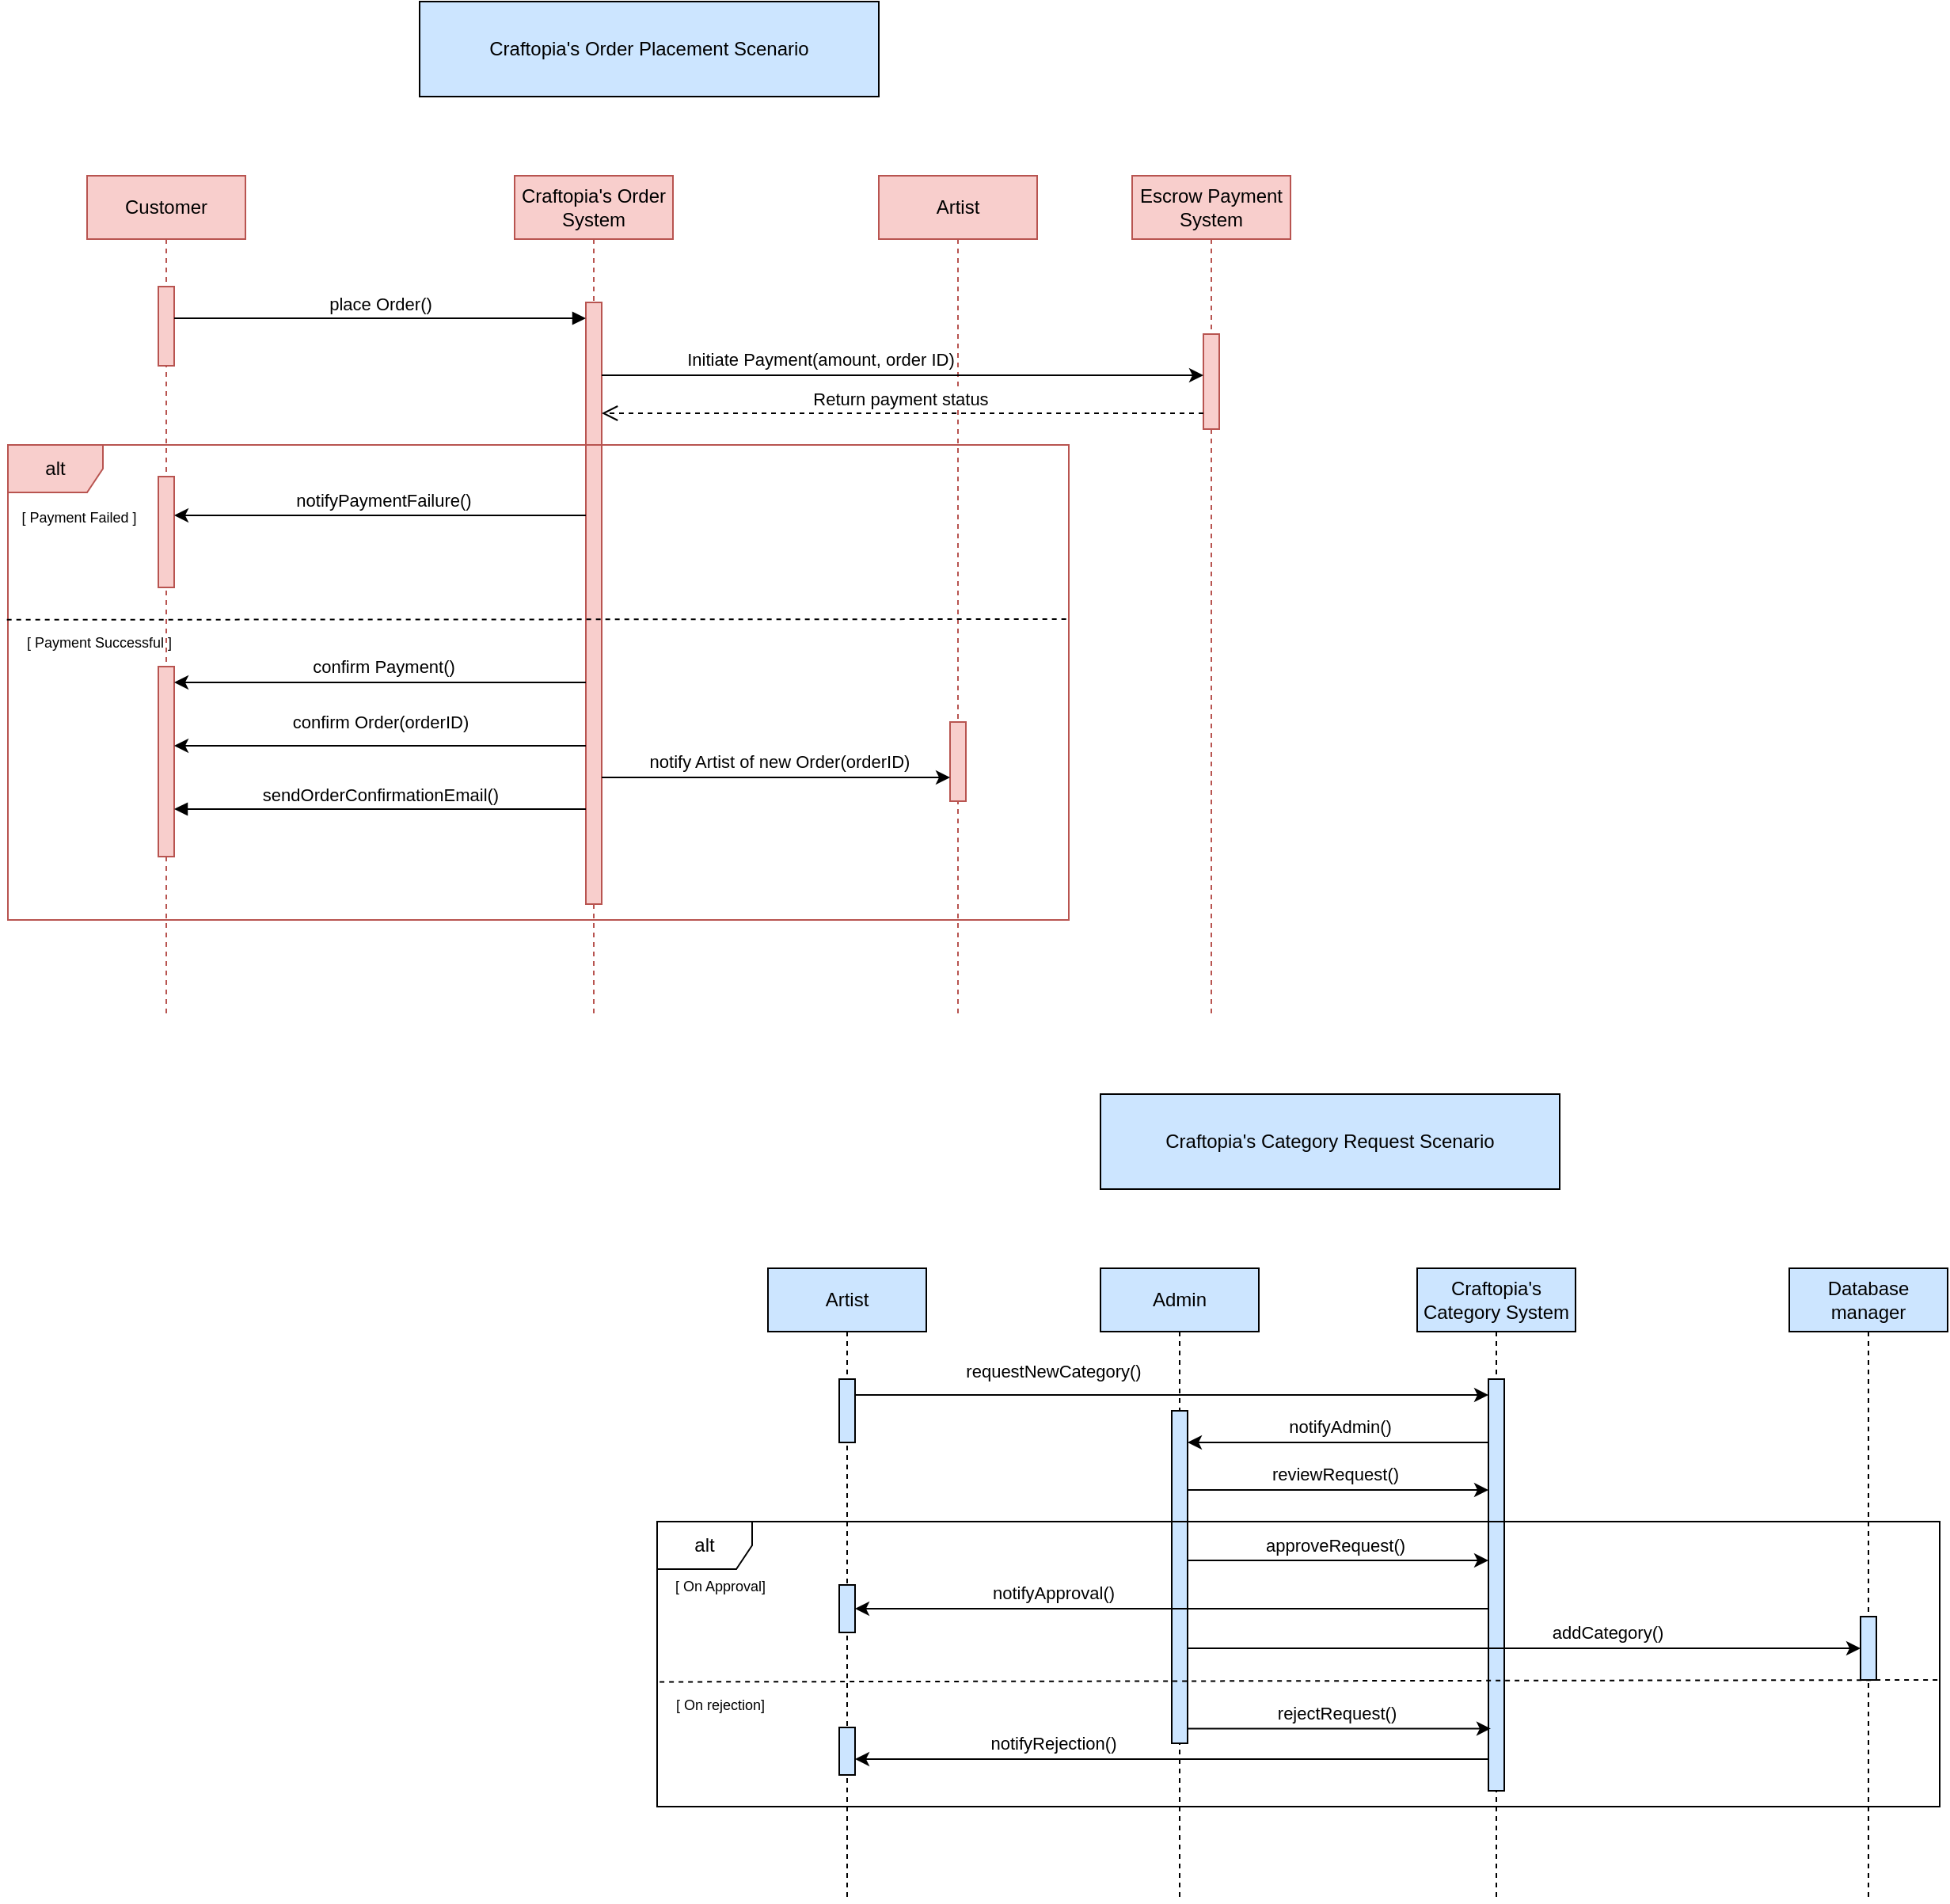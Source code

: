 <mxfile version="25.0.2">
  <diagram name="Page-1" id="2YBvvXClWsGukQMizWep">
    <mxGraphModel dx="1036" dy="614" grid="1" gridSize="10" guides="1" tooltips="1" connect="1" arrows="1" fold="1" page="1" pageScale="1" pageWidth="850" pageHeight="1100" math="0" shadow="0">
      <root>
        <mxCell id="0" />
        <mxCell id="1" parent="0" />
        <mxCell id="aM9ryv3xv72pqoxQDRHE-1" value="Customer" style="shape=umlLifeline;perimeter=lifelinePerimeter;whiteSpace=wrap;html=1;container=0;dropTarget=0;collapsible=0;recursiveResize=0;outlineConnect=0;portConstraint=eastwest;newEdgeStyle={&quot;edgeStyle&quot;:&quot;elbowEdgeStyle&quot;,&quot;elbow&quot;:&quot;vertical&quot;,&quot;curved&quot;:0,&quot;rounded&quot;:0};fillColor=#f8cecc;strokeColor=#b85450;" parent="1" vertex="1">
          <mxGeometry x="150" y="190" width="100" height="530" as="geometry" />
        </mxCell>
        <mxCell id="aM9ryv3xv72pqoxQDRHE-2" value="" style="html=1;points=[];perimeter=orthogonalPerimeter;outlineConnect=0;targetShapes=umlLifeline;portConstraint=eastwest;newEdgeStyle={&quot;edgeStyle&quot;:&quot;elbowEdgeStyle&quot;,&quot;elbow&quot;:&quot;vertical&quot;,&quot;curved&quot;:0,&quot;rounded&quot;:0};fillColor=#f8cecc;strokeColor=#b85450;" parent="aM9ryv3xv72pqoxQDRHE-1" vertex="1">
          <mxGeometry x="45" y="70" width="10" height="50" as="geometry" />
        </mxCell>
        <mxCell id="oIIINITRsta_YvvaZPx--41" value="" style="html=1;points=[];perimeter=orthogonalPerimeter;outlineConnect=0;targetShapes=umlLifeline;portConstraint=eastwest;newEdgeStyle={&quot;edgeStyle&quot;:&quot;elbowEdgeStyle&quot;,&quot;elbow&quot;:&quot;vertical&quot;,&quot;curved&quot;:0,&quot;rounded&quot;:0};fillColor=#f8cecc;strokeColor=#b85450;" parent="aM9ryv3xv72pqoxQDRHE-1" vertex="1">
          <mxGeometry x="45" y="310" width="10" height="120" as="geometry" />
        </mxCell>
        <mxCell id="aM9ryv3xv72pqoxQDRHE-5" value="Craftopia&#39;s Order System" style="shape=umlLifeline;perimeter=lifelinePerimeter;whiteSpace=wrap;html=1;container=0;dropTarget=0;collapsible=0;recursiveResize=0;outlineConnect=0;portConstraint=eastwest;newEdgeStyle={&quot;edgeStyle&quot;:&quot;elbowEdgeStyle&quot;,&quot;elbow&quot;:&quot;vertical&quot;,&quot;curved&quot;:0,&quot;rounded&quot;:0};fillColor=#f8cecc;strokeColor=#b85450;" parent="1" vertex="1">
          <mxGeometry x="420" y="190" width="100" height="530" as="geometry" />
        </mxCell>
        <mxCell id="aM9ryv3xv72pqoxQDRHE-6" value="" style="html=1;points=[];perimeter=orthogonalPerimeter;outlineConnect=0;targetShapes=umlLifeline;portConstraint=eastwest;newEdgeStyle={&quot;edgeStyle&quot;:&quot;elbowEdgeStyle&quot;,&quot;elbow&quot;:&quot;vertical&quot;,&quot;curved&quot;:0,&quot;rounded&quot;:0};fillColor=#f8cecc;strokeColor=#b85450;" parent="aM9ryv3xv72pqoxQDRHE-5" vertex="1">
          <mxGeometry x="45" y="80" width="10" height="380" as="geometry" />
        </mxCell>
        <mxCell id="aM9ryv3xv72pqoxQDRHE-7" value="place Order()" style="html=1;verticalAlign=bottom;endArrow=block;edgeStyle=elbowEdgeStyle;elbow=horizontal;curved=0;rounded=0;" parent="1" source="aM9ryv3xv72pqoxQDRHE-2" target="aM9ryv3xv72pqoxQDRHE-6" edge="1">
          <mxGeometry relative="1" as="geometry">
            <mxPoint x="395" y="280" as="sourcePoint" />
            <Array as="points">
              <mxPoint x="380" y="280" />
            </Array>
          </mxGeometry>
        </mxCell>
        <mxCell id="aM9ryv3xv72pqoxQDRHE-9" value="sendOrderConfirmationEmail()" style="html=1;verticalAlign=bottom;endArrow=block;edgeStyle=elbowEdgeStyle;elbow=vertical;curved=0;rounded=0;" parent="1" target="oIIINITRsta_YvvaZPx--41" edge="1">
          <mxGeometry relative="1" as="geometry">
            <mxPoint x="465" y="590" as="sourcePoint" />
            <Array as="points">
              <mxPoint x="410" y="590" />
              <mxPoint x="430" y="590" />
            </Array>
            <mxPoint x="220" y="590" as="targetPoint" />
          </mxGeometry>
        </mxCell>
        <mxCell id="oIIINITRsta_YvvaZPx--1" value="Craftopia&#39;s Order Placement Scenario" style="rounded=0;whiteSpace=wrap;html=1;fillColor=#CCE5FF;" parent="1" vertex="1">
          <mxGeometry x="360" y="80" width="290" height="60" as="geometry" />
        </mxCell>
        <mxCell id="oIIINITRsta_YvvaZPx--3" value="Artist" style="shape=umlLifeline;perimeter=lifelinePerimeter;whiteSpace=wrap;html=1;container=0;dropTarget=0;collapsible=0;recursiveResize=0;outlineConnect=0;portConstraint=eastwest;newEdgeStyle={&quot;edgeStyle&quot;:&quot;elbowEdgeStyle&quot;,&quot;elbow&quot;:&quot;vertical&quot;,&quot;curved&quot;:0,&quot;rounded&quot;:0};fillColor=#f8cecc;strokeColor=#b85450;" parent="1" vertex="1">
          <mxGeometry x="650" y="190" width="100" height="530" as="geometry" />
        </mxCell>
        <mxCell id="oIIINITRsta_YvvaZPx--4" value="" style="html=1;points=[];perimeter=orthogonalPerimeter;outlineConnect=0;targetShapes=umlLifeline;portConstraint=eastwest;newEdgeStyle={&quot;edgeStyle&quot;:&quot;elbowEdgeStyle&quot;,&quot;elbow&quot;:&quot;vertical&quot;,&quot;curved&quot;:0,&quot;rounded&quot;:0};fillColor=#f8cecc;strokeColor=#b85450;" parent="oIIINITRsta_YvvaZPx--3" vertex="1">
          <mxGeometry x="45" y="345" width="10" height="50" as="geometry" />
        </mxCell>
        <mxCell id="oIIINITRsta_YvvaZPx--6" value="" style="endArrow=classic;html=1;rounded=0;" parent="1" source="aM9ryv3xv72pqoxQDRHE-6" edge="1">
          <mxGeometry width="50" height="50" relative="1" as="geometry">
            <mxPoint x="480" y="570" as="sourcePoint" />
            <mxPoint x="695" y="570" as="targetPoint" />
            <Array as="points">
              <mxPoint x="565" y="570" />
            </Array>
          </mxGeometry>
        </mxCell>
        <mxCell id="oIIINITRsta_YvvaZPx--7" value="notify Artist of new Order(orderID)" style="edgeLabel;html=1;align=center;verticalAlign=middle;resizable=0;points=[];" parent="oIIINITRsta_YvvaZPx--6" vertex="1" connectable="0">
          <mxGeometry x="-0.098" y="1" relative="1" as="geometry">
            <mxPoint x="13" y="-9" as="offset" />
          </mxGeometry>
        </mxCell>
        <mxCell id="oIIINITRsta_YvvaZPx--10" value="" style="endArrow=classic;html=1;rounded=0;" parent="1" target="oIIINITRsta_YvvaZPx--41" edge="1">
          <mxGeometry width="50" height="50" relative="1" as="geometry">
            <mxPoint x="465" y="550" as="sourcePoint" />
            <mxPoint x="220" y="550" as="targetPoint" />
            <Array as="points">
              <mxPoint x="275" y="550" />
            </Array>
          </mxGeometry>
        </mxCell>
        <mxCell id="oIIINITRsta_YvvaZPx--11" value="confirm Order(orderID)" style="edgeLabel;html=1;align=center;verticalAlign=middle;resizable=0;points=[];" parent="oIIINITRsta_YvvaZPx--10" vertex="1" connectable="0">
          <mxGeometry x="0.0" y="1" relative="1" as="geometry">
            <mxPoint y="-16" as="offset" />
          </mxGeometry>
        </mxCell>
        <mxCell id="oIIINITRsta_YvvaZPx--15" value="Escrow Payment System" style="shape=umlLifeline;perimeter=lifelinePerimeter;whiteSpace=wrap;html=1;container=0;dropTarget=0;collapsible=0;recursiveResize=0;outlineConnect=0;portConstraint=eastwest;newEdgeStyle={&quot;edgeStyle&quot;:&quot;elbowEdgeStyle&quot;,&quot;elbow&quot;:&quot;vertical&quot;,&quot;curved&quot;:0,&quot;rounded&quot;:0};fillColor=#f8cecc;strokeColor=#b85450;" parent="1" vertex="1">
          <mxGeometry x="810" y="190" width="100" height="530" as="geometry" />
        </mxCell>
        <mxCell id="oIIINITRsta_YvvaZPx--16" value="" style="html=1;points=[];perimeter=orthogonalPerimeter;outlineConnect=0;targetShapes=umlLifeline;portConstraint=eastwest;newEdgeStyle={&quot;edgeStyle&quot;:&quot;elbowEdgeStyle&quot;,&quot;elbow&quot;:&quot;vertical&quot;,&quot;curved&quot;:0,&quot;rounded&quot;:0};fillColor=#f8cecc;strokeColor=#b85450;" parent="oIIINITRsta_YvvaZPx--15" vertex="1">
          <mxGeometry x="45" y="100" width="10" height="60" as="geometry" />
        </mxCell>
        <mxCell id="oIIINITRsta_YvvaZPx--17" value="" style="endArrow=classic;html=1;rounded=0;" parent="1" edge="1">
          <mxGeometry width="50" height="50" relative="1" as="geometry">
            <mxPoint x="475" y="316" as="sourcePoint" />
            <mxPoint x="855" y="316" as="targetPoint" />
          </mxGeometry>
        </mxCell>
        <mxCell id="oIIINITRsta_YvvaZPx--18" value="Initiate Payment(amount, order ID)" style="edgeLabel;html=1;align=center;verticalAlign=middle;resizable=0;points=[];" parent="oIIINITRsta_YvvaZPx--17" vertex="1" connectable="0">
          <mxGeometry x="-0.276" y="4" relative="1" as="geometry">
            <mxPoint y="-6" as="offset" />
          </mxGeometry>
        </mxCell>
        <mxCell id="oIIINITRsta_YvvaZPx--19" value="" style="endArrow=classic;html=1;rounded=0;" parent="1" target="oIIINITRsta_YvvaZPx--41" edge="1">
          <mxGeometry width="50" height="50" relative="1" as="geometry">
            <mxPoint x="465" y="510" as="sourcePoint" />
            <mxPoint x="220" y="510" as="targetPoint" />
          </mxGeometry>
        </mxCell>
        <mxCell id="oIIINITRsta_YvvaZPx--20" value="confirm Payment()" style="edgeLabel;html=1;align=center;verticalAlign=middle;resizable=0;points=[];" parent="oIIINITRsta_YvvaZPx--19" vertex="1" connectable="0">
          <mxGeometry x="0.013" y="1" relative="1" as="geometry">
            <mxPoint x="3" y="-11" as="offset" />
          </mxGeometry>
        </mxCell>
        <mxCell id="oIIINITRsta_YvvaZPx--24" value="Return payment status&amp;nbsp;" style="html=1;verticalAlign=bottom;endArrow=open;dashed=1;endSize=8;edgeStyle=elbowEdgeStyle;elbow=vertical;curved=0;rounded=0;" parent="1" source="oIIINITRsta_YvvaZPx--16" edge="1">
          <mxGeometry relative="1" as="geometry">
            <mxPoint x="475" y="340" as="targetPoint" />
            <Array as="points" />
            <mxPoint x="840" y="340" as="sourcePoint" />
          </mxGeometry>
        </mxCell>
        <mxCell id="oIIINITRsta_YvvaZPx--32" value="alt" style="shape=umlFrame;whiteSpace=wrap;html=1;pointerEvents=0;fillColor=#f8cecc;strokeColor=#b85450;" parent="1" vertex="1">
          <mxGeometry x="100" y="360" width="670" height="300" as="geometry" />
        </mxCell>
        <mxCell id="oIIINITRsta_YvvaZPx--42" value="" style="endArrow=none;dashed=1;html=1;rounded=0;entryX=0.998;entryY=0.579;entryDx=0;entryDy=0;entryPerimeter=0;exitX=-0.001;exitY=0.368;exitDx=0;exitDy=0;exitPerimeter=0;" parent="1" source="oIIINITRsta_YvvaZPx--32" edge="1">
          <mxGeometry width="50" height="50" relative="1" as="geometry">
            <mxPoint x="114.62" y="470.0" as="sourcePoint" />
            <mxPoint x="770.0" y="470.0" as="targetPoint" />
          </mxGeometry>
        </mxCell>
        <mxCell id="oIIINITRsta_YvvaZPx--43" value="&lt;font style=&quot;font-size: 9px;&quot;&gt;[ Payment Failed ]&lt;/font&gt;" style="text;html=1;align=center;verticalAlign=middle;whiteSpace=wrap;rounded=0;" parent="1" vertex="1">
          <mxGeometry x="95" y="390" width="100" height="30" as="geometry" />
        </mxCell>
        <mxCell id="oIIINITRsta_YvvaZPx--44" value="&lt;font style=&quot;font-size: 9px;&quot;&gt;[ Payment Successful ]&lt;/font&gt;" style="text;whiteSpace=wrap;html=1;" parent="1" vertex="1">
          <mxGeometry x="110" y="470" width="100" height="30" as="geometry" />
        </mxCell>
        <mxCell id="oIIINITRsta_YvvaZPx--45" value="" style="html=1;points=[];perimeter=orthogonalPerimeter;outlineConnect=0;targetShapes=umlLifeline;portConstraint=eastwest;newEdgeStyle={&quot;edgeStyle&quot;:&quot;elbowEdgeStyle&quot;,&quot;elbow&quot;:&quot;vertical&quot;,&quot;curved&quot;:0,&quot;rounded&quot;:0};fillColor=#f8cecc;strokeColor=#b85450;" parent="1" vertex="1">
          <mxGeometry x="195" y="380" width="10" height="70" as="geometry" />
        </mxCell>
        <mxCell id="oIIINITRsta_YvvaZPx--47" value="" style="endArrow=classic;html=1;rounded=0;" parent="1" edge="1">
          <mxGeometry width="50" height="50" relative="1" as="geometry">
            <mxPoint x="465" y="404.5" as="sourcePoint" />
            <mxPoint x="205" y="404.5" as="targetPoint" />
          </mxGeometry>
        </mxCell>
        <mxCell id="oIIINITRsta_YvvaZPx--48" value="&lt;span style=&quot;color: rgba(0, 0, 0, 0); font-family: monospace; font-size: 0px; text-align: start; background-color: rgb(251, 251, 251);&quot;&gt;%3CmxGraphModel%3E%3Croot%3E%3CmxCell%20id%3D%220%22%2F%3E%3CmxCell%20id%3D%221%22%20parent%3D%220%22%2F%3E%3CmxCell%20id%3D%222%22%20value%3D%22%22%20style%3D%22endArrow%3Dclassic%3Bhtml%3D1%3Brounded%3D0%3B%22%20edge%3D%221%22%20parent%3D%221%22%3E%3CmxGeometry%20width%3D%2250%22%20height%3D%2250%22%20relative%3D%221%22%20as%3D%22geometry%22%3E%3CmxPoint%20x%3D%22465%22%20y%3D%22510%22%20as%3D%22sourcePoint%22%2F%3E%3CmxPoint%20x%3D%22205%22%20y%3D%22510%22%20as%3D%22targetPoint%22%2F%3E%3C%2FmxGeometry%3E%3C%2FmxCell%3E%3CmxCell%20id%3D%223%22%20value%3D%22confirm%20Payment()%22%20style%3D%22edgeLabel%3Bhtml%3D1%3Balign%3Dcenter%3BverticalAlign%3Dmiddle%3Bresizable%3D0%3Bpoints%3D%5B%5D%3B%22%20vertex%3D%221%22%20connectable%3D%220%22%20parent%3D%222%22%3E%3CmxGeometry%20x%3D%220.013%22%20y%3D%221%22%20relative%3D%221%22%20as%3D%22geometry%22%3E%3CmxPoint%20x%3D%223%22%20y%3D%22-11%22%20as%3D%22offset%22%2F%3E%3C%2FmxGeometry%3E%3C%2FmxCell%3E%3C%2Froot%3E%3C%2FmxGraphModel%3E&lt;/span&gt;&lt;span style=&quot;color: rgba(0, 0, 0, 0); font-family: monospace; font-size: 0px; text-align: start; background-color: rgb(251, 251, 251);&quot;&gt;%3CmxGraphModel%3E%3Croot%3E%3CmxCell%20id%3D%220%22%2F%3E%3CmxCell%20id%3D%221%22%20parent%3D%220%22%2F%3E%3CmxCell%20id%3D%222%22%20value%3D%22%22%20style%3D%22endArrow%3Dclassic%3Bhtml%3D1%3Brounded%3D0%3B%22%20edge%3D%221%22%20parent%3D%221%22%3E%3CmxGeometry%20width%3D%2250%22%20height%3D%2250%22%20relative%3D%221%22%20as%3D%22geometry%22%3E%3CmxPoint%20x%3D%22465%22%20y%3D%22510%22%20as%3D%22sourcePoint%22%2F%3E%3CmxPoint%20x%3D%22205%22%20y%3D%22510%22%20as%3D%22targetPoint%22%2F%3E%3C%2FmxGeometry%3E%3C%2FmxCell%3E%3CmxCell%20id%3D%223%22%20value%3D%22confirm%20Payment()%22%20style%3D%22edgeLabel%3Bhtml%3D1%3Balign%3Dcenter%3BverticalAlign%3Dmiddle%3Bresizable%3D0%3Bpoints%3D%5B%5D%3B%22%20vertex%3D%221%22%20connectable%3D%220%22%20parent%3D%222%22%3E%3CmxGeometry%20x%3D%220.013%22%20y%3D%221%22%20relative%3D%221%22%20as%3D%22geometry%22%3E%3CmxPoint%20x%3D%223%22%20y%3D%22-11%22%20as%3D%22offset%22%2F%3E%3C%2FmxGeometry%3E%3C%2FmxCell%3E%3C%2Froot%3E%3C%2FmxGraphModel%3E&lt;/span&gt;notifyPaymentFailure()" style="edgeLabel;html=1;align=center;verticalAlign=middle;resizable=0;points=[];" parent="oIIINITRsta_YvvaZPx--47" vertex="1" connectable="0">
          <mxGeometry x="0.013" y="1" relative="1" as="geometry">
            <mxPoint x="3" y="-11" as="offset" />
          </mxGeometry>
        </mxCell>
        <mxCell id="oIIINITRsta_YvvaZPx--51" value="Craftopia&#39;s Category Request Scenario" style="rounded=0;whiteSpace=wrap;html=1;fillColor=#CCE5FF;" parent="1" vertex="1">
          <mxGeometry x="790" y="770" width="290" height="60" as="geometry" />
        </mxCell>
        <mxCell id="oIIINITRsta_YvvaZPx--58" value="Artist" style="shape=umlLifeline;perimeter=lifelinePerimeter;whiteSpace=wrap;html=1;container=0;dropTarget=0;collapsible=0;recursiveResize=0;outlineConnect=0;portConstraint=eastwest;newEdgeStyle={&quot;edgeStyle&quot;:&quot;elbowEdgeStyle&quot;,&quot;elbow&quot;:&quot;vertical&quot;,&quot;curved&quot;:0,&quot;rounded&quot;:0};fillColor=#CCE5FF;" parent="1" vertex="1">
          <mxGeometry x="580" y="880" width="100" height="400" as="geometry" />
        </mxCell>
        <mxCell id="oIIINITRsta_YvvaZPx--59" value="" style="html=1;points=[];perimeter=orthogonalPerimeter;outlineConnect=0;targetShapes=umlLifeline;portConstraint=eastwest;newEdgeStyle={&quot;edgeStyle&quot;:&quot;elbowEdgeStyle&quot;,&quot;elbow&quot;:&quot;vertical&quot;,&quot;curved&quot;:0,&quot;rounded&quot;:0};fillColor=#CCE5FF;" parent="oIIINITRsta_YvvaZPx--58" vertex="1">
          <mxGeometry x="45" y="70" width="10" height="40" as="geometry" />
        </mxCell>
        <mxCell id="oIIINITRsta_YvvaZPx--60" value="" style="html=1;points=[];perimeter=orthogonalPerimeter;outlineConnect=0;targetShapes=umlLifeline;portConstraint=eastwest;newEdgeStyle={&quot;edgeStyle&quot;:&quot;elbowEdgeStyle&quot;,&quot;elbow&quot;:&quot;vertical&quot;,&quot;curved&quot;:0,&quot;rounded&quot;:0};fillColor=#CCE5FF;" parent="oIIINITRsta_YvvaZPx--58" vertex="1">
          <mxGeometry x="45" y="200" width="10" height="30" as="geometry" />
        </mxCell>
        <mxCell id="oIIINITRsta_YvvaZPx--61" value="Craftopia&#39;s Category System" style="shape=umlLifeline;perimeter=lifelinePerimeter;whiteSpace=wrap;html=1;container=0;dropTarget=0;collapsible=0;recursiveResize=0;outlineConnect=0;portConstraint=eastwest;newEdgeStyle={&quot;edgeStyle&quot;:&quot;elbowEdgeStyle&quot;,&quot;elbow&quot;:&quot;vertical&quot;,&quot;curved&quot;:0,&quot;rounded&quot;:0};fillColor=#CCE5FF;" parent="1" vertex="1">
          <mxGeometry x="990" y="880" width="100" height="400" as="geometry" />
        </mxCell>
        <mxCell id="oIIINITRsta_YvvaZPx--62" value="" style="html=1;points=[];perimeter=orthogonalPerimeter;outlineConnect=0;targetShapes=umlLifeline;portConstraint=eastwest;newEdgeStyle={&quot;edgeStyle&quot;:&quot;elbowEdgeStyle&quot;,&quot;elbow&quot;:&quot;vertical&quot;,&quot;curved&quot;:0,&quot;rounded&quot;:0};fillColor=#CCE5FF;" parent="oIIINITRsta_YvvaZPx--61" vertex="1">
          <mxGeometry x="45" y="70" width="10" height="260" as="geometry" />
        </mxCell>
        <mxCell id="oIIINITRsta_YvvaZPx--64" value="Admin" style="shape=umlLifeline;perimeter=lifelinePerimeter;whiteSpace=wrap;html=1;container=0;dropTarget=0;collapsible=0;recursiveResize=0;outlineConnect=0;portConstraint=eastwest;newEdgeStyle={&quot;edgeStyle&quot;:&quot;elbowEdgeStyle&quot;,&quot;elbow&quot;:&quot;vertical&quot;,&quot;curved&quot;:0,&quot;rounded&quot;:0};fillColor=#CCE5FF;" parent="1" vertex="1">
          <mxGeometry x="790" y="880" width="100" height="400" as="geometry" />
        </mxCell>
        <mxCell id="oIIINITRsta_YvvaZPx--65" value="" style="html=1;points=[];perimeter=orthogonalPerimeter;outlineConnect=0;targetShapes=umlLifeline;portConstraint=eastwest;newEdgeStyle={&quot;edgeStyle&quot;:&quot;elbowEdgeStyle&quot;,&quot;elbow&quot;:&quot;vertical&quot;,&quot;curved&quot;:0,&quot;rounded&quot;:0};fillColor=#CCE5FF;" parent="oIIINITRsta_YvvaZPx--64" vertex="1">
          <mxGeometry x="45" y="90" width="10" height="210" as="geometry" />
        </mxCell>
        <mxCell id="oIIINITRsta_YvvaZPx--67" value="" style="endArrow=classic;html=1;rounded=0;" parent="1" target="oIIINITRsta_YvvaZPx--62" edge="1">
          <mxGeometry width="50" height="50" relative="1" as="geometry">
            <mxPoint x="635" y="960" as="sourcePoint" />
            <mxPoint x="835" y="960" as="targetPoint" />
          </mxGeometry>
        </mxCell>
        <mxCell id="oIIINITRsta_YvvaZPx--68" value="requestNewCategory()" style="edgeLabel;html=1;align=center;verticalAlign=middle;resizable=0;points=[];" parent="oIIINITRsta_YvvaZPx--67" vertex="1" connectable="0">
          <mxGeometry x="-0.007" y="1" relative="1" as="geometry">
            <mxPoint x="-74" y="-14" as="offset" />
          </mxGeometry>
        </mxCell>
        <mxCell id="oIIINITRsta_YvvaZPx--69" value="" style="endArrow=classic;html=1;rounded=0;" parent="1" edge="1">
          <mxGeometry width="50" height="50" relative="1" as="geometry">
            <mxPoint x="1035" y="990" as="sourcePoint" />
            <mxPoint x="845" y="990" as="targetPoint" />
          </mxGeometry>
        </mxCell>
        <mxCell id="oIIINITRsta_YvvaZPx--70" value="notifyAdmin()" style="edgeLabel;html=1;align=center;verticalAlign=middle;resizable=0;points=[];" parent="oIIINITRsta_YvvaZPx--69" vertex="1" connectable="0">
          <mxGeometry x="-0.007" y="-1" relative="1" as="geometry">
            <mxPoint y="-9" as="offset" />
          </mxGeometry>
        </mxCell>
        <mxCell id="oIIINITRsta_YvvaZPx--73" value="" style="endArrow=classic;html=1;rounded=0;" parent="1" edge="1">
          <mxGeometry width="50" height="50" relative="1" as="geometry">
            <mxPoint x="845" y="1020" as="sourcePoint" />
            <mxPoint x="1035" y="1020" as="targetPoint" />
          </mxGeometry>
        </mxCell>
        <mxCell id="oIIINITRsta_YvvaZPx--74" value="reviewRequest()" style="edgeLabel;html=1;align=center;verticalAlign=middle;resizable=0;points=[];" parent="oIIINITRsta_YvvaZPx--73" vertex="1" connectable="0">
          <mxGeometry x="-0.015" relative="1" as="geometry">
            <mxPoint x="-1" y="-10" as="offset" />
          </mxGeometry>
        </mxCell>
        <mxCell id="oIIINITRsta_YvvaZPx--91" value="alt" style="shape=umlFrame;whiteSpace=wrap;html=1;pointerEvents=0;" parent="1" vertex="1">
          <mxGeometry x="510" y="1040" width="810" height="180" as="geometry" />
        </mxCell>
        <mxCell id="oIIINITRsta_YvvaZPx--92" value="" style="endArrow=classic;html=1;rounded=0;" parent="1" edge="1">
          <mxGeometry width="50" height="50" relative="1" as="geometry">
            <mxPoint x="845" y="1064.55" as="sourcePoint" />
            <mxPoint x="1035" y="1064.55" as="targetPoint" />
          </mxGeometry>
        </mxCell>
        <mxCell id="oIIINITRsta_YvvaZPx--93" value="approveRequest()" style="edgeLabel;html=1;align=center;verticalAlign=middle;resizable=0;points=[];" parent="oIIINITRsta_YvvaZPx--92" vertex="1" connectable="0">
          <mxGeometry x="-0.015" relative="1" as="geometry">
            <mxPoint x="-1" y="-10" as="offset" />
          </mxGeometry>
        </mxCell>
        <mxCell id="oIIINITRsta_YvvaZPx--94" value="" style="endArrow=classic;html=1;rounded=0;entryX=0.148;entryY=0.849;entryDx=0;entryDy=0;entryPerimeter=0;" parent="1" source="oIIINITRsta_YvvaZPx--65" target="oIIINITRsta_YvvaZPx--62" edge="1">
          <mxGeometry width="50" height="50" relative="1" as="geometry">
            <mxPoint x="860" y="1170" as="sourcePoint" />
            <mxPoint x="1030" y="1169.2" as="targetPoint" />
          </mxGeometry>
        </mxCell>
        <mxCell id="oIIINITRsta_YvvaZPx--95" value="rejectRequest()" style="edgeLabel;html=1;align=center;verticalAlign=middle;resizable=0;points=[];" parent="oIIINITRsta_YvvaZPx--94" vertex="1" connectable="0">
          <mxGeometry x="-0.015" relative="1" as="geometry">
            <mxPoint x="-1" y="-10" as="offset" />
          </mxGeometry>
        </mxCell>
        <mxCell id="oIIINITRsta_YvvaZPx--96" value="" style="endArrow=classic;html=1;rounded=0;" parent="1" edge="1">
          <mxGeometry width="50" height="50" relative="1" as="geometry">
            <mxPoint x="1035" y="1095" as="sourcePoint" />
            <mxPoint x="635" y="1095" as="targetPoint" />
          </mxGeometry>
        </mxCell>
        <mxCell id="oIIINITRsta_YvvaZPx--97" value="notifyApproval()" style="edgeLabel;html=1;align=center;verticalAlign=middle;resizable=0;points=[];" parent="oIIINITRsta_YvvaZPx--96" vertex="1" connectable="0">
          <mxGeometry x="-0.015" relative="1" as="geometry">
            <mxPoint x="-78" y="-10" as="offset" />
          </mxGeometry>
        </mxCell>
        <mxCell id="oIIINITRsta_YvvaZPx--98" value="" style="endArrow=classic;html=1;rounded=0;" parent="1" source="oIIINITRsta_YvvaZPx--62" edge="1">
          <mxGeometry width="50" height="50" relative="1" as="geometry">
            <mxPoint x="835" y="1190" as="sourcePoint" />
            <mxPoint x="635" y="1190" as="targetPoint" />
          </mxGeometry>
        </mxCell>
        <mxCell id="oIIINITRsta_YvvaZPx--99" value="notifyRejection()" style="edgeLabel;html=1;align=center;verticalAlign=middle;resizable=0;points=[];" parent="oIIINITRsta_YvvaZPx--98" vertex="1" connectable="0">
          <mxGeometry x="-0.015" relative="1" as="geometry">
            <mxPoint x="-78" y="-10" as="offset" />
          </mxGeometry>
        </mxCell>
        <mxCell id="oIIINITRsta_YvvaZPx--100" value="" style="endArrow=classic;html=1;rounded=0;" parent="1" source="oIIINITRsta_YvvaZPx--65" edge="1">
          <mxGeometry width="50" height="50" relative="1" as="geometry">
            <mxPoint x="1045" y="1120" as="sourcePoint" />
            <mxPoint x="1270" y="1120" as="targetPoint" />
          </mxGeometry>
        </mxCell>
        <mxCell id="oIIINITRsta_YvvaZPx--101" value="addCategory()" style="edgeLabel;html=1;align=center;verticalAlign=middle;resizable=0;points=[];" parent="oIIINITRsta_YvvaZPx--100" vertex="1" connectable="0">
          <mxGeometry x="-0.015" relative="1" as="geometry">
            <mxPoint x="55" y="-10" as="offset" />
          </mxGeometry>
        </mxCell>
        <mxCell id="oIIINITRsta_YvvaZPx--102" value="" style="endArrow=none;dashed=1;html=1;rounded=0;exitX=0.002;exitY=0.55;exitDx=0;exitDy=0;exitPerimeter=0;entryX=1;entryY=0.497;entryDx=0;entryDy=0;entryPerimeter=0;" parent="1" edge="1">
          <mxGeometry width="50" height="50" relative="1" as="geometry">
            <mxPoint x="511.57" y="1141.23" as="sourcePoint" />
            <mxPoint x="1320" y="1140.0" as="targetPoint" />
          </mxGeometry>
        </mxCell>
        <mxCell id="oIIINITRsta_YvvaZPx--104" value="&lt;font style=&quot;font-size: 9px;&quot;&gt;[ On Approval]&lt;/font&gt;" style="text;html=1;align=center;verticalAlign=middle;whiteSpace=wrap;rounded=0;" parent="1" vertex="1">
          <mxGeometry x="500" y="1065" width="100" height="30" as="geometry" />
        </mxCell>
        <mxCell id="oIIINITRsta_YvvaZPx--105" value="&lt;font style=&quot;font-size: 9px;&quot;&gt;[ On rejection]&lt;/font&gt;" style="text;html=1;align=center;verticalAlign=middle;whiteSpace=wrap;rounded=0;" parent="1" vertex="1">
          <mxGeometry x="500" y="1140" width="100" height="30" as="geometry" />
        </mxCell>
        <mxCell id="oIIINITRsta_YvvaZPx--107" value="" style="html=1;points=[];perimeter=orthogonalPerimeter;outlineConnect=0;targetShapes=umlLifeline;portConstraint=eastwest;newEdgeStyle={&quot;edgeStyle&quot;:&quot;elbowEdgeStyle&quot;,&quot;elbow&quot;:&quot;vertical&quot;,&quot;curved&quot;:0,&quot;rounded&quot;:0};fillColor=#CCE5FF;" parent="1" vertex="1">
          <mxGeometry x="625" y="1170" width="10" height="30" as="geometry" />
        </mxCell>
        <mxCell id="hhIDjSrZPLjTxyT_jsA8-1" value="Database manager" style="shape=umlLifeline;perimeter=lifelinePerimeter;whiteSpace=wrap;html=1;container=0;dropTarget=0;collapsible=0;recursiveResize=0;outlineConnect=0;portConstraint=eastwest;newEdgeStyle={&quot;edgeStyle&quot;:&quot;elbowEdgeStyle&quot;,&quot;elbow&quot;:&quot;vertical&quot;,&quot;curved&quot;:0,&quot;rounded&quot;:0};fillColor=#CCE5FF;" parent="1" vertex="1">
          <mxGeometry x="1225" y="880" width="100" height="400" as="geometry" />
        </mxCell>
        <mxCell id="hhIDjSrZPLjTxyT_jsA8-2" value="" style="html=1;points=[];perimeter=orthogonalPerimeter;outlineConnect=0;targetShapes=umlLifeline;portConstraint=eastwest;newEdgeStyle={&quot;edgeStyle&quot;:&quot;elbowEdgeStyle&quot;,&quot;elbow&quot;:&quot;vertical&quot;,&quot;curved&quot;:0,&quot;rounded&quot;:0};fillColor=#CCE5FF;" parent="hhIDjSrZPLjTxyT_jsA8-1" vertex="1">
          <mxGeometry x="45" y="220" width="10" height="40" as="geometry" />
        </mxCell>
      </root>
    </mxGraphModel>
  </diagram>
</mxfile>
